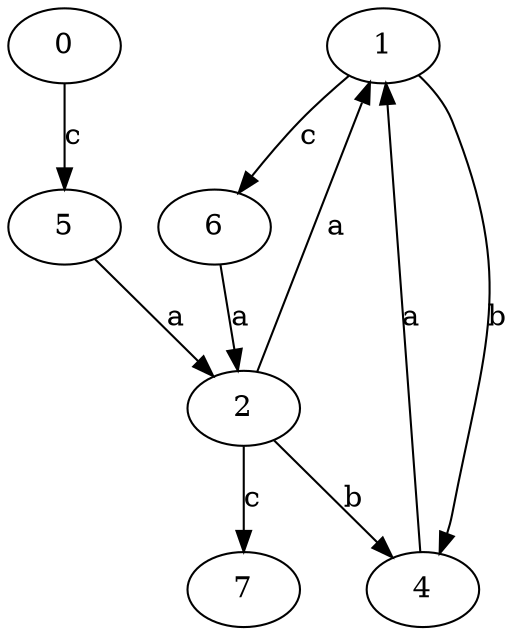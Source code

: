 strict digraph  {
1;
0;
2;
4;
5;
6;
7;
1 -> 4  [label=b];
1 -> 6  [label=c];
0 -> 5  [label=c];
2 -> 1  [label=a];
2 -> 4  [label=b];
2 -> 7  [label=c];
4 -> 1  [label=a];
5 -> 2  [label=a];
6 -> 2  [label=a];
}
